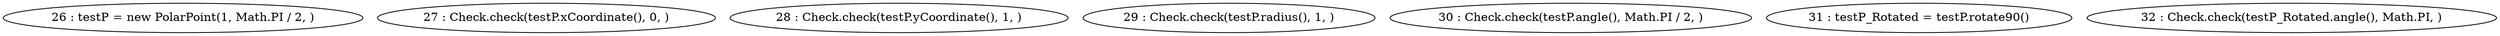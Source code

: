 digraph G {
"26 : testP = new PolarPoint(1, Math.PI / 2, )"
"27 : Check.check(testP.xCoordinate(), 0, )"
"28 : Check.check(testP.yCoordinate(), 1, )"
"29 : Check.check(testP.radius(), 1, )"
"30 : Check.check(testP.angle(), Math.PI / 2, )"
"31 : testP_Rotated = testP.rotate90()"
"32 : Check.check(testP_Rotated.angle(), Math.PI, )"
}